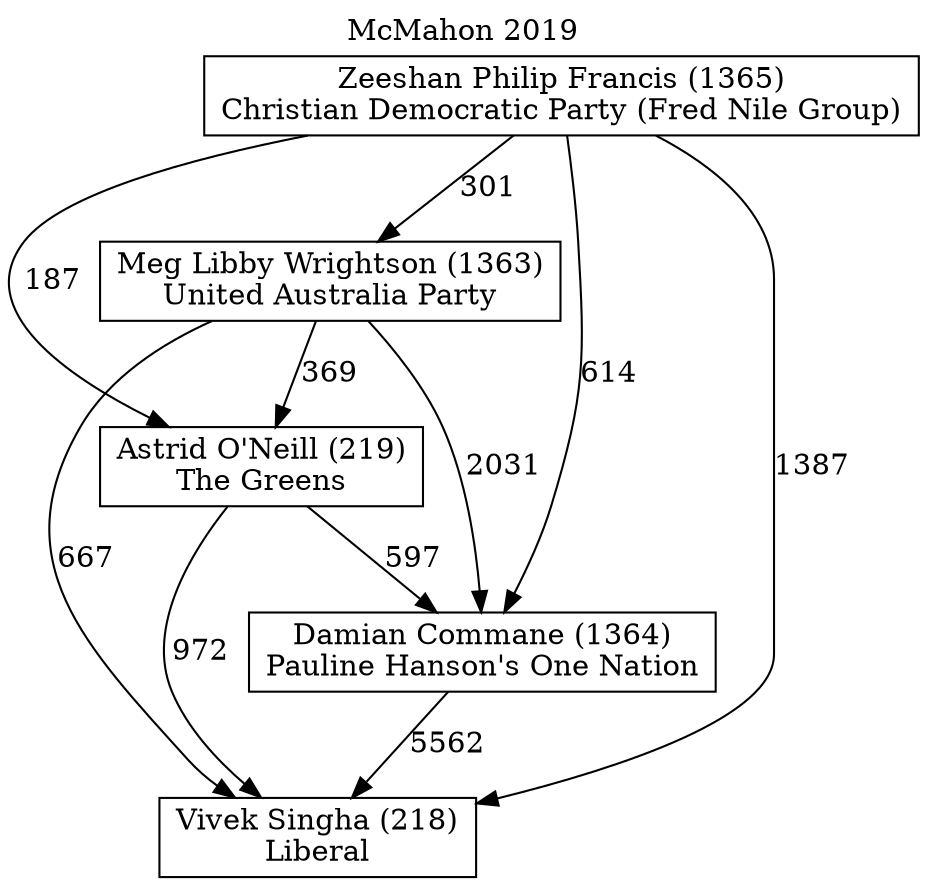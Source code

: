 // House preference flow
digraph "Vivek Singha (218)_McMahon_2019" {
	graph [label="McMahon 2019" labelloc=t mclimit=10]
	node [shape=box]
	"Vivek Singha (218)" [label="Vivek Singha (218)
Liberal"]
	"Damian Commane (1364)" [label="Damian Commane (1364)
Pauline Hanson's One Nation"]
	"Astrid O'Neill (219)" [label="Astrid O'Neill (219)
The Greens"]
	"Meg Libby Wrightson (1363)" [label="Meg Libby Wrightson (1363)
United Australia Party"]
	"Zeeshan Philip Francis (1365)" [label="Zeeshan Philip Francis (1365)
Christian Democratic Party (Fred Nile Group)"]
	"Damian Commane (1364)" -> "Vivek Singha (218)" [label=5562]
	"Astrid O'Neill (219)" -> "Damian Commane (1364)" [label=597]
	"Meg Libby Wrightson (1363)" -> "Astrid O'Neill (219)" [label=369]
	"Zeeshan Philip Francis (1365)" -> "Meg Libby Wrightson (1363)" [label=301]
	"Astrid O'Neill (219)" -> "Vivek Singha (218)" [label=972]
	"Meg Libby Wrightson (1363)" -> "Vivek Singha (218)" [label=667]
	"Zeeshan Philip Francis (1365)" -> "Vivek Singha (218)" [label=1387]
	"Zeeshan Philip Francis (1365)" -> "Astrid O'Neill (219)" [label=187]
	"Meg Libby Wrightson (1363)" -> "Damian Commane (1364)" [label=2031]
	"Zeeshan Philip Francis (1365)" -> "Damian Commane (1364)" [label=614]
}
